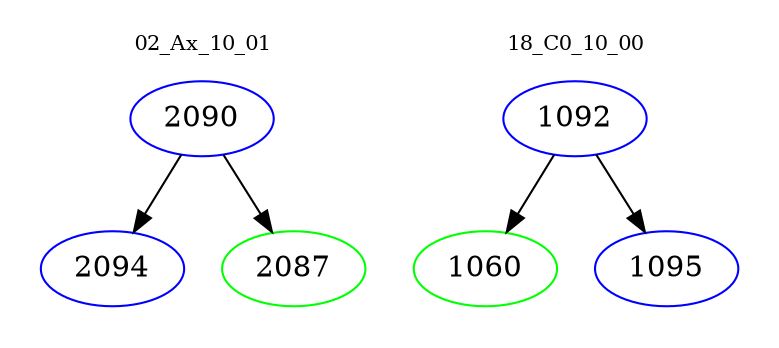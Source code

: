 digraph{
subgraph cluster_0 {
color = white
label = "02_Ax_10_01";
fontsize=10;
T0_2090 [label="2090", color="blue"]
T0_2090 -> T0_2094 [color="black"]
T0_2094 [label="2094", color="blue"]
T0_2090 -> T0_2087 [color="black"]
T0_2087 [label="2087", color="green"]
}
subgraph cluster_1 {
color = white
label = "18_C0_10_00";
fontsize=10;
T1_1092 [label="1092", color="blue"]
T1_1092 -> T1_1060 [color="black"]
T1_1060 [label="1060", color="green"]
T1_1092 -> T1_1095 [color="black"]
T1_1095 [label="1095", color="blue"]
}
}
